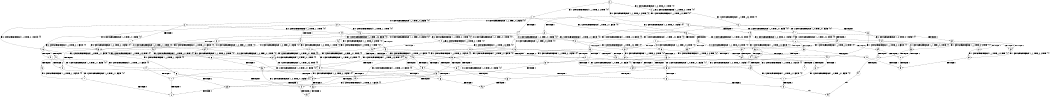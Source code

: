 digraph BCG {
size = "7, 10.5";
center = TRUE;
node [shape = circle];
0 [peripheries = 2];
0 -> 1 [label = "EX !1 !ATOMIC_EXCH_BRANCH (1, +1, TRUE, +0, 2, TRUE) !{0}"];
0 -> 2 [label = "EX !2 !ATOMIC_EXCH_BRANCH (1, +0, TRUE, +0, 1, TRUE) !{0}"];
0 -> 3 [label = "EX !0 !ATOMIC_EXCH_BRANCH (1, +1, TRUE, +0, 3, TRUE) !{0}"];
1 -> 4 [label = "TERMINATE !1"];
1 -> 5 [label = "EX !2 !ATOMIC_EXCH_BRANCH (1, +0, TRUE, +0, 1, FALSE) !{0}"];
1 -> 6 [label = "EX !0 !ATOMIC_EXCH_BRANCH (1, +1, TRUE, +0, 3, FALSE) !{0}"];
2 -> 7 [label = "EX !1 !ATOMIC_EXCH_BRANCH (1, +1, TRUE, +0, 2, TRUE) !{0}"];
2 -> 8 [label = "EX !0 !ATOMIC_EXCH_BRANCH (1, +1, TRUE, +0, 3, TRUE) !{0}"];
2 -> 2 [label = "EX !2 !ATOMIC_EXCH_BRANCH (1, +0, TRUE, +0, 1, TRUE) !{0}"];
3 -> 9 [label = "TERMINATE !0"];
3 -> 10 [label = "EX !1 !ATOMIC_EXCH_BRANCH (1, +1, TRUE, +0, 2, FALSE) !{0}"];
3 -> 11 [label = "EX !2 !ATOMIC_EXCH_BRANCH (1, +0, TRUE, +0, 1, FALSE) !{0}"];
4 -> 12 [label = "EX !2 !ATOMIC_EXCH_BRANCH (1, +0, TRUE, +0, 1, FALSE) !{0}"];
4 -> 13 [label = "EX !0 !ATOMIC_EXCH_BRANCH (1, +1, TRUE, +0, 3, FALSE) !{0}"];
5 -> 14 [label = "TERMINATE !1"];
5 -> 15 [label = "TERMINATE !2"];
5 -> 16 [label = "EX !0 !ATOMIC_EXCH_BRANCH (1, +1, TRUE, +0, 3, TRUE) !{0}"];
6 -> 17 [label = "TERMINATE !1"];
6 -> 18 [label = "EX !2 !ATOMIC_EXCH_BRANCH (1, +0, TRUE, +0, 1, FALSE) !{0}"];
6 -> 19 [label = "EX !0 !ATOMIC_EXCH_BRANCH (1, +0, TRUE, +1, 1, TRUE) !{0}"];
7 -> 20 [label = "TERMINATE !1"];
7 -> 21 [label = "EX !0 !ATOMIC_EXCH_BRANCH (1, +1, TRUE, +0, 3, FALSE) !{0}"];
7 -> 5 [label = "EX !2 !ATOMIC_EXCH_BRANCH (1, +0, TRUE, +0, 1, FALSE) !{0}"];
8 -> 22 [label = "TERMINATE !0"];
8 -> 23 [label = "EX !1 !ATOMIC_EXCH_BRANCH (1, +1, TRUE, +0, 2, FALSE) !{0}"];
8 -> 11 [label = "EX !2 !ATOMIC_EXCH_BRANCH (1, +0, TRUE, +0, 1, FALSE) !{0}"];
9 -> 24 [label = "EX !2 !ATOMIC_EXCH_BRANCH (1, +0, TRUE, +0, 1, FALSE) !{1}"];
9 -> 25 [label = "EX !1 !ATOMIC_EXCH_BRANCH (1, +1, TRUE, +0, 2, FALSE) !{1}"];
10 -> 26 [label = "TERMINATE !1"];
10 -> 27 [label = "TERMINATE !0"];
10 -> 28 [label = "EX !2 !ATOMIC_EXCH_BRANCH (1, +0, TRUE, +0, 1, FALSE) !{0}"];
11 -> 29 [label = "TERMINATE !2"];
11 -> 30 [label = "TERMINATE !0"];
11 -> 16 [label = "EX !1 !ATOMIC_EXCH_BRANCH (1, +1, TRUE, +0, 2, TRUE) !{0}"];
12 -> 31 [label = "TERMINATE !2"];
12 -> 32 [label = "EX !0 !ATOMIC_EXCH_BRANCH (1, +1, TRUE, +0, 3, TRUE) !{0}"];
13 -> 33 [label = "EX !2 !ATOMIC_EXCH_BRANCH (1, +0, TRUE, +0, 1, FALSE) !{0}"];
13 -> 34 [label = "EX !0 !ATOMIC_EXCH_BRANCH (1, +0, TRUE, +1, 1, TRUE) !{0}"];
14 -> 31 [label = "TERMINATE !2"];
14 -> 32 [label = "EX !0 !ATOMIC_EXCH_BRANCH (1, +1, TRUE, +0, 3, TRUE) !{0}"];
15 -> 35 [label = "TERMINATE !1"];
15 -> 36 [label = "EX !0 !ATOMIC_EXCH_BRANCH (1, +1, TRUE, +0, 3, TRUE) !{0}"];
16 -> 37 [label = "TERMINATE !1"];
16 -> 38 [label = "TERMINATE !2"];
16 -> 39 [label = "TERMINATE !0"];
17 -> 33 [label = "EX !2 !ATOMIC_EXCH_BRANCH (1, +0, TRUE, +0, 1, FALSE) !{0}"];
17 -> 34 [label = "EX !0 !ATOMIC_EXCH_BRANCH (1, +0, TRUE, +1, 1, TRUE) !{0}"];
18 -> 40 [label = "TERMINATE !1"];
18 -> 41 [label = "TERMINATE !2"];
18 -> 42 [label = "EX !0 !ATOMIC_EXCH_BRANCH (1, +0, TRUE, +1, 1, FALSE) !{0}"];
19 -> 43 [label = "TERMINATE !1"];
19 -> 44 [label = "EX !2 !ATOMIC_EXCH_BRANCH (1, +0, TRUE, +0, 1, TRUE) !{0}"];
19 -> 45 [label = "EX !0 !ATOMIC_EXCH_BRANCH (1, +1, TRUE, +0, 3, TRUE) !{0}"];
20 -> 46 [label = "EX !0 !ATOMIC_EXCH_BRANCH (1, +1, TRUE, +0, 3, FALSE) !{0}"];
20 -> 12 [label = "EX !2 !ATOMIC_EXCH_BRANCH (1, +0, TRUE, +0, 1, FALSE) !{0}"];
21 -> 47 [label = "TERMINATE !1"];
21 -> 18 [label = "EX !2 !ATOMIC_EXCH_BRANCH (1, +0, TRUE, +0, 1, FALSE) !{0}"];
21 -> 48 [label = "EX !0 !ATOMIC_EXCH_BRANCH (1, +0, TRUE, +1, 1, TRUE) !{0}"];
22 -> 49 [label = "EX !1 !ATOMIC_EXCH_BRANCH (1, +1, TRUE, +0, 2, FALSE) !{1}"];
22 -> 24 [label = "EX !2 !ATOMIC_EXCH_BRANCH (1, +0, TRUE, +0, 1, FALSE) !{1}"];
23 -> 50 [label = "TERMINATE !1"];
23 -> 51 [label = "TERMINATE !0"];
23 -> 28 [label = "EX !2 !ATOMIC_EXCH_BRANCH (1, +0, TRUE, +0, 1, FALSE) !{0}"];
24 -> 52 [label = "TERMINATE !2"];
24 -> 53 [label = "EX !1 !ATOMIC_EXCH_BRANCH (1, +1, TRUE, +0, 2, TRUE) !{1}"];
25 -> 54 [label = "TERMINATE !1"];
25 -> 55 [label = "EX !2 !ATOMIC_EXCH_BRANCH (1, +0, TRUE, +0, 1, FALSE) !{1}"];
26 -> 56 [label = "TERMINATE !0"];
26 -> 57 [label = "EX !2 !ATOMIC_EXCH_BRANCH (1, +0, TRUE, +0, 1, FALSE) !{0}"];
27 -> 54 [label = "TERMINATE !1"];
27 -> 55 [label = "EX !2 !ATOMIC_EXCH_BRANCH (1, +0, TRUE, +0, 1, FALSE) !{1}"];
28 -> 58 [label = "TERMINATE !1"];
28 -> 59 [label = "TERMINATE !2"];
28 -> 60 [label = "TERMINATE !0"];
29 -> 61 [label = "TERMINATE !0"];
29 -> 36 [label = "EX !1 !ATOMIC_EXCH_BRANCH (1, +1, TRUE, +0, 2, TRUE) !{0}"];
30 -> 52 [label = "TERMINATE !2"];
30 -> 53 [label = "EX !1 !ATOMIC_EXCH_BRANCH (1, +1, TRUE, +0, 2, TRUE) !{1}"];
31 -> 62 [label = "EX !0 !ATOMIC_EXCH_BRANCH (1, +1, TRUE, +0, 3, TRUE) !{0}"];
32 -> 63 [label = "TERMINATE !2"];
32 -> 64 [label = "TERMINATE !0"];
33 -> 65 [label = "TERMINATE !2"];
33 -> 66 [label = "EX !0 !ATOMIC_EXCH_BRANCH (1, +0, TRUE, +1, 1, FALSE) !{0}"];
34 -> 67 [label = "EX !2 !ATOMIC_EXCH_BRANCH (1, +0, TRUE, +0, 1, TRUE) !{0}"];
34 -> 68 [label = "EX !0 !ATOMIC_EXCH_BRANCH (1, +1, TRUE, +0, 3, TRUE) !{0}"];
35 -> 62 [label = "EX !0 !ATOMIC_EXCH_BRANCH (1, +1, TRUE, +0, 3, TRUE) !{0}"];
36 -> 69 [label = "TERMINATE !1"];
36 -> 70 [label = "TERMINATE !0"];
37 -> 63 [label = "TERMINATE !2"];
37 -> 64 [label = "TERMINATE !0"];
38 -> 69 [label = "TERMINATE !1"];
38 -> 70 [label = "TERMINATE !0"];
39 -> 71 [label = "TERMINATE !1"];
39 -> 72 [label = "TERMINATE !2"];
40 -> 65 [label = "TERMINATE !2"];
40 -> 66 [label = "EX !0 !ATOMIC_EXCH_BRANCH (1, +0, TRUE, +1, 1, FALSE) !{0}"];
41 -> 73 [label = "TERMINATE !1"];
41 -> 74 [label = "EX !0 !ATOMIC_EXCH_BRANCH (1, +0, TRUE, +1, 1, FALSE) !{0}"];
42 -> 58 [label = "TERMINATE !1"];
42 -> 59 [label = "TERMINATE !2"];
42 -> 60 [label = "TERMINATE !0"];
43 -> 67 [label = "EX !2 !ATOMIC_EXCH_BRANCH (1, +0, TRUE, +0, 1, TRUE) !{0}"];
43 -> 68 [label = "EX !0 !ATOMIC_EXCH_BRANCH (1, +1, TRUE, +0, 3, TRUE) !{0}"];
44 -> 75 [label = "TERMINATE !1"];
44 -> 44 [label = "EX !2 !ATOMIC_EXCH_BRANCH (1, +0, TRUE, +0, 1, TRUE) !{0}"];
44 -> 76 [label = "EX !0 !ATOMIC_EXCH_BRANCH (1, +1, TRUE, +0, 3, TRUE) !{0}"];
45 -> 26 [label = "TERMINATE !1"];
45 -> 27 [label = "TERMINATE !0"];
45 -> 28 [label = "EX !2 !ATOMIC_EXCH_BRANCH (1, +0, TRUE, +0, 1, FALSE) !{0}"];
46 -> 33 [label = "EX !2 !ATOMIC_EXCH_BRANCH (1, +0, TRUE, +0, 1, FALSE) !{0}"];
46 -> 77 [label = "EX !0 !ATOMIC_EXCH_BRANCH (1, +0, TRUE, +1, 1, TRUE) !{0}"];
47 -> 33 [label = "EX !2 !ATOMIC_EXCH_BRANCH (1, +0, TRUE, +0, 1, FALSE) !{0}"];
47 -> 77 [label = "EX !0 !ATOMIC_EXCH_BRANCH (1, +0, TRUE, +1, 1, TRUE) !{0}"];
48 -> 75 [label = "TERMINATE !1"];
48 -> 44 [label = "EX !2 !ATOMIC_EXCH_BRANCH (1, +0, TRUE, +0, 1, TRUE) !{0}"];
48 -> 76 [label = "EX !0 !ATOMIC_EXCH_BRANCH (1, +1, TRUE, +0, 3, TRUE) !{0}"];
49 -> 78 [label = "TERMINATE !1"];
49 -> 55 [label = "EX !2 !ATOMIC_EXCH_BRANCH (1, +0, TRUE, +0, 1, FALSE) !{1}"];
50 -> 79 [label = "TERMINATE !0"];
50 -> 57 [label = "EX !2 !ATOMIC_EXCH_BRANCH (1, +0, TRUE, +0, 1, FALSE) !{0}"];
51 -> 78 [label = "TERMINATE !1"];
51 -> 55 [label = "EX !2 !ATOMIC_EXCH_BRANCH (1, +0, TRUE, +0, 1, FALSE) !{1}"];
52 -> 80 [label = "EX !1 !ATOMIC_EXCH_BRANCH (1, +1, TRUE, +0, 2, TRUE) !{1}"];
53 -> 71 [label = "TERMINATE !1"];
53 -> 72 [label = "TERMINATE !2"];
54 -> 81 [label = "EX !2 !ATOMIC_EXCH_BRANCH (1, +0, TRUE, +0, 1, FALSE) !{2}"];
55 -> 82 [label = "TERMINATE !1"];
55 -> 83 [label = "TERMINATE !2"];
56 -> 84 [label = "EX !2 !ATOMIC_EXCH_BRANCH (1, +0, TRUE, +0, 1, FALSE) !{1}"];
57 -> 85 [label = "TERMINATE !2"];
57 -> 86 [label = "TERMINATE !0"];
58 -> 85 [label = "TERMINATE !2"];
58 -> 86 [label = "TERMINATE !0"];
59 -> 87 [label = "TERMINATE !1"];
59 -> 88 [label = "TERMINATE !0"];
60 -> 82 [label = "TERMINATE !1"];
60 -> 83 [label = "TERMINATE !2"];
61 -> 80 [label = "EX !1 !ATOMIC_EXCH_BRANCH (1, +1, TRUE, +0, 2, TRUE) !{1}"];
62 -> 89 [label = "TERMINATE !0"];
63 -> 89 [label = "TERMINATE !0"];
64 -> 90 [label = "TERMINATE !2"];
65 -> 91 [label = "EX !0 !ATOMIC_EXCH_BRANCH (1, +0, TRUE, +1, 1, FALSE) !{0}"];
66 -> 85 [label = "TERMINATE !2"];
66 -> 86 [label = "TERMINATE !0"];
67 -> 67 [label = "EX !2 !ATOMIC_EXCH_BRANCH (1, +0, TRUE, +0, 1, TRUE) !{0}"];
67 -> 92 [label = "EX !0 !ATOMIC_EXCH_BRANCH (1, +1, TRUE, +0, 3, TRUE) !{0}"];
68 -> 56 [label = "TERMINATE !0"];
68 -> 57 [label = "EX !2 !ATOMIC_EXCH_BRANCH (1, +0, TRUE, +0, 1, FALSE) !{0}"];
69 -> 89 [label = "TERMINATE !0"];
70 -> 93 [label = "TERMINATE !1"];
71 -> 94 [label = "TERMINATE !2"];
72 -> 93 [label = "TERMINATE !1"];
73 -> 91 [label = "EX !0 !ATOMIC_EXCH_BRANCH (1, +0, TRUE, +1, 1, FALSE) !{0}"];
74 -> 87 [label = "TERMINATE !1"];
74 -> 88 [label = "TERMINATE !0"];
75 -> 67 [label = "EX !2 !ATOMIC_EXCH_BRANCH (1, +0, TRUE, +0, 1, TRUE) !{0}"];
75 -> 92 [label = "EX !0 !ATOMIC_EXCH_BRANCH (1, +1, TRUE, +0, 3, TRUE) !{0}"];
76 -> 50 [label = "TERMINATE !1"];
76 -> 51 [label = "TERMINATE !0"];
76 -> 28 [label = "EX !2 !ATOMIC_EXCH_BRANCH (1, +0, TRUE, +0, 1, FALSE) !{0}"];
77 -> 67 [label = "EX !2 !ATOMIC_EXCH_BRANCH (1, +0, TRUE, +0, 1, TRUE) !{0}"];
77 -> 92 [label = "EX !0 !ATOMIC_EXCH_BRANCH (1, +1, TRUE, +0, 3, TRUE) !{0}"];
78 -> 81 [label = "EX !2 !ATOMIC_EXCH_BRANCH (1, +0, TRUE, +0, 1, FALSE) !{2}"];
79 -> 84 [label = "EX !2 !ATOMIC_EXCH_BRANCH (1, +0, TRUE, +0, 1, FALSE) !{1}"];
80 -> 93 [label = "TERMINATE !1"];
81 -> 95 [label = "TERMINATE !2"];
82 -> 95 [label = "TERMINATE !2"];
83 -> 96 [label = "TERMINATE !1"];
84 -> 97 [label = "TERMINATE !2"];
85 -> 98 [label = "TERMINATE !0"];
86 -> 97 [label = "TERMINATE !2"];
87 -> 98 [label = "TERMINATE !0"];
88 -> 96 [label = "TERMINATE !1"];
91 -> 98 [label = "TERMINATE !0"];
92 -> 79 [label = "TERMINATE !0"];
92 -> 57 [label = "EX !2 !ATOMIC_EXCH_BRANCH (1, +0, TRUE, +0, 1, FALSE) !{0}"];
94 -> 99 [label = "exit"];
95 -> 99 [label = "exit"];
}
